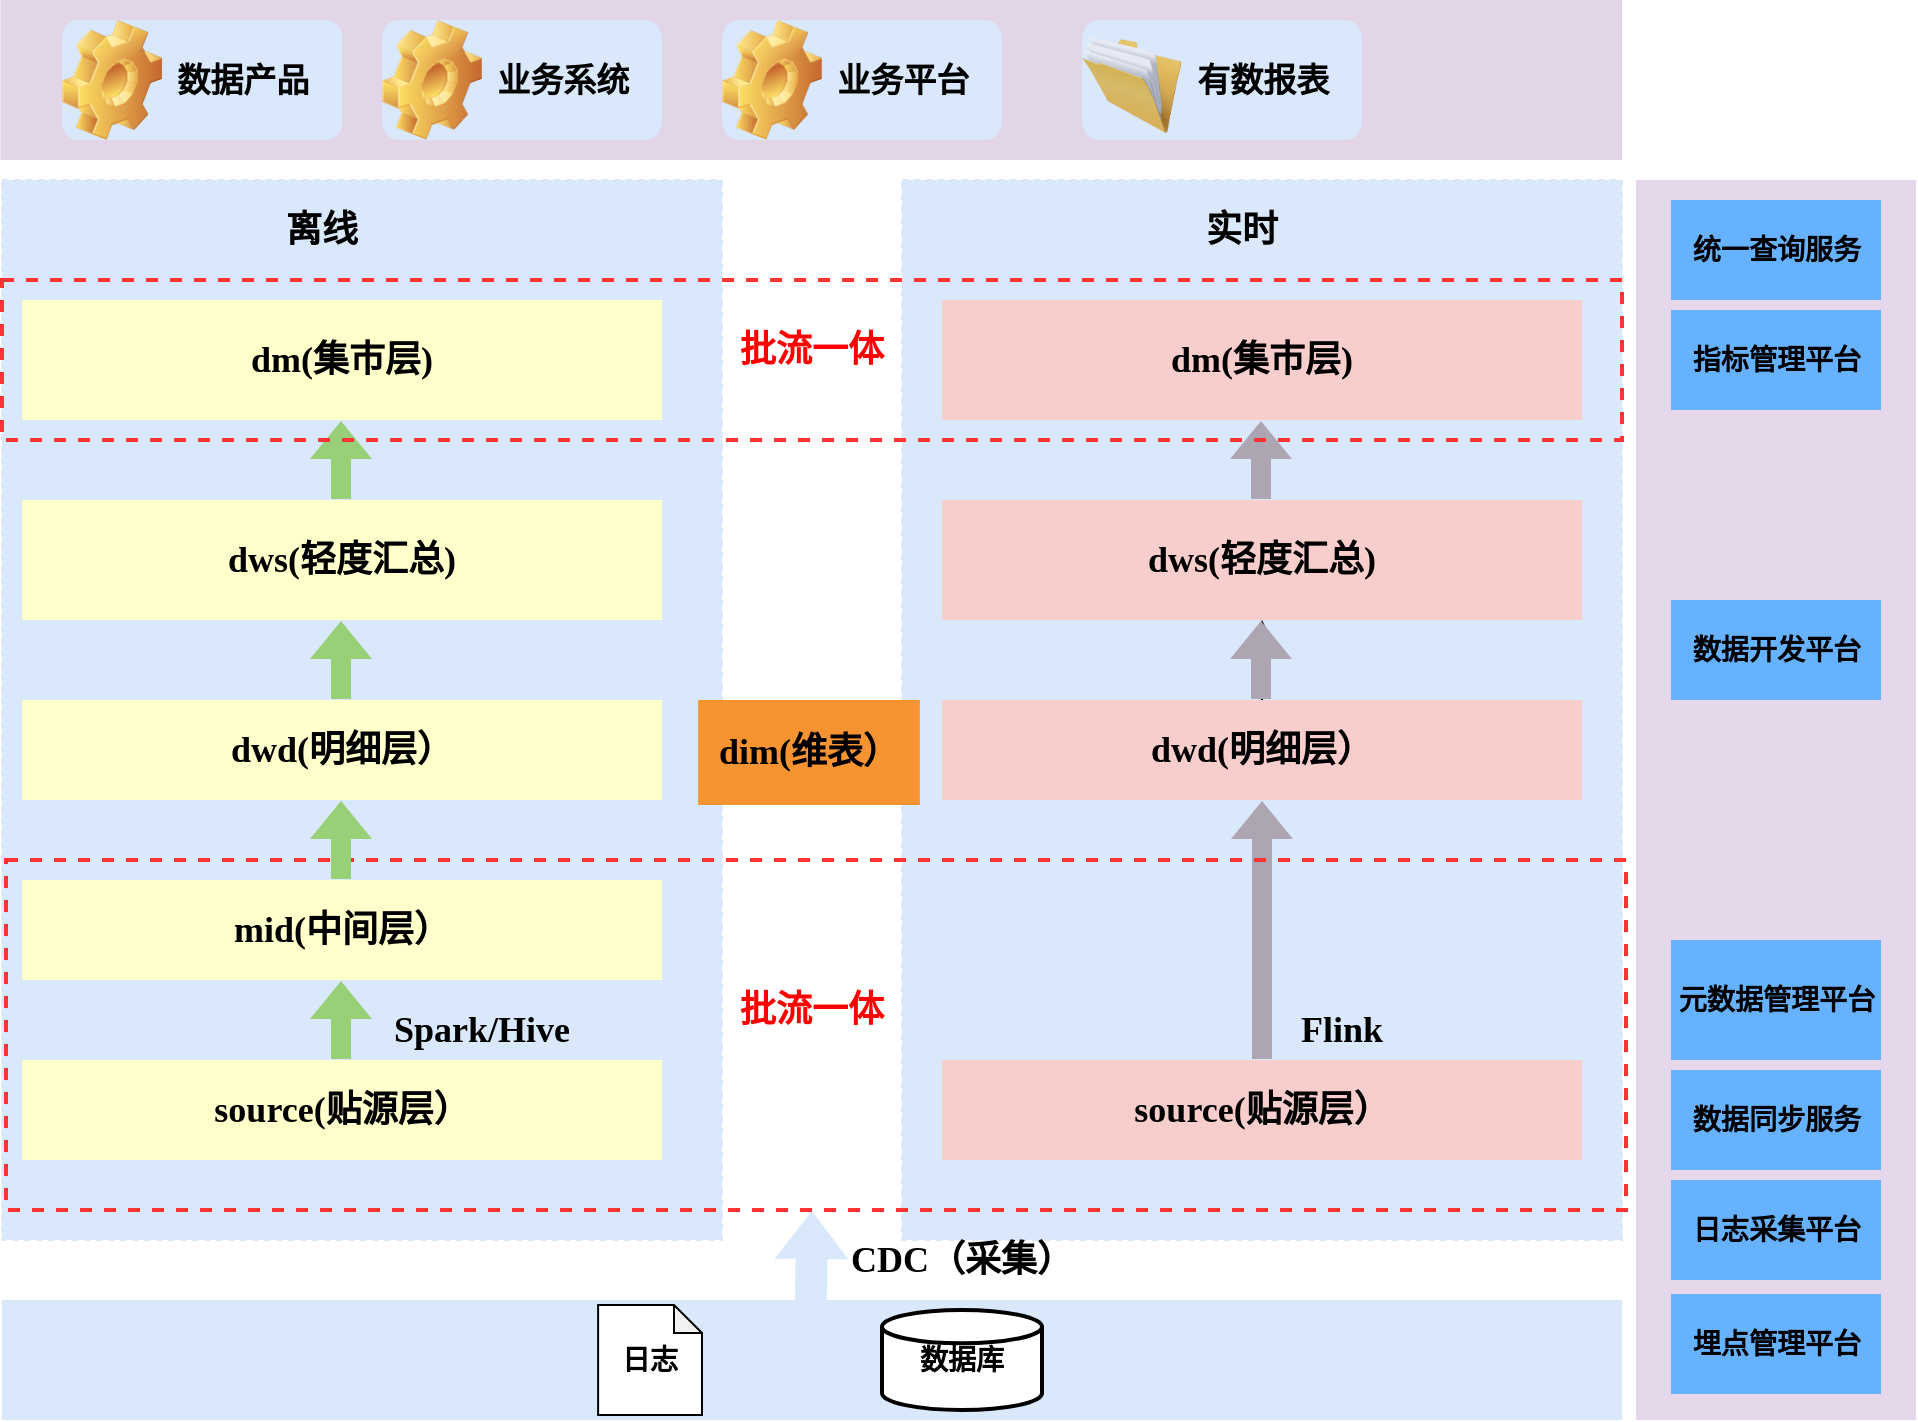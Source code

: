 <mxfile version="16.6.4" type="github">
  <diagram id="yBQkogD8sNwiqYRaZePr" name="第 1 页">
    <mxGraphModel dx="782" dy="479" grid="1" gridSize="10" guides="1" tooltips="1" connect="1" arrows="1" fold="1" page="1" pageScale="1" pageWidth="827" pageHeight="1169" math="0" shadow="0">
      <root>
        <mxCell id="0" />
        <mxCell id="1" parent="0" />
        <mxCell id="X9aOVJZBJ18JT7NjNBlV-81" value="" style="rounded=0;whiteSpace=wrap;html=1;dashed=1;fontFamily=Times New Roman;fillColor=#DAE8FC;strokeColor=#DAE8FC;strokeWidth=1;labelBackgroundColor=#E6E6E6;" parent="1" vertex="1">
          <mxGeometry x="10" y="140" width="360" height="530" as="geometry" />
        </mxCell>
        <mxCell id="X9aOVJZBJ18JT7NjNBlV-89" value="" style="rounded=0;whiteSpace=wrap;html=1;dashed=1;fontFamily=Times New Roman;fillColor=#DAE8FC;strokeColor=#DAE8FC;strokeWidth=1;" parent="1" vertex="1">
          <mxGeometry x="460" y="140" width="360" height="530" as="geometry" />
        </mxCell>
        <mxCell id="X9aOVJZBJ18JT7NjNBlV-15" value="&lt;h2&gt;&lt;font face=&quot;Times New Roman&quot;&gt;&lt;b&gt;dm(集市层)&lt;/b&gt;&lt;/font&gt;&lt;/h2&gt;" style="rounded=0;whiteSpace=wrap;html=1;fillColor=#FFFFCC;strokeColor=none;" parent="1" vertex="1">
          <mxGeometry x="20" y="200" width="320" height="60" as="geometry" />
        </mxCell>
        <mxCell id="X9aOVJZBJ18JT7NjNBlV-17" value="&lt;h2&gt;&lt;font face=&quot;Times New Roman&quot;&gt;dws(轻度汇总)&lt;/font&gt;&lt;/h2&gt;" style="rounded=0;whiteSpace=wrap;html=1;fillColor=#FFFFCC;strokeColor=none;" parent="1" vertex="1">
          <mxGeometry x="20" y="300" width="320" height="60" as="geometry" />
        </mxCell>
        <mxCell id="X9aOVJZBJ18JT7NjNBlV-18" value="&lt;h2&gt;&lt;font face=&quot;Times New Roman&quot;&gt;&lt;b&gt;dwd(明细层）&lt;/b&gt;&lt;/font&gt;&lt;/h2&gt;" style="rounded=0;whiteSpace=wrap;html=1;fillColor=#FFFFCC;strokeColor=none;" parent="1" vertex="1">
          <mxGeometry x="20" y="400" width="320" height="50" as="geometry" />
        </mxCell>
        <mxCell id="X9aOVJZBJ18JT7NjNBlV-19" value="&lt;h2&gt;&lt;font face=&quot;Times New Roman&quot;&gt;mid(中间层）&lt;/font&gt;&lt;/h2&gt;" style="rounded=0;whiteSpace=wrap;html=1;fillColor=#FFFFCC;strokeColor=none;" parent="1" vertex="1">
          <mxGeometry x="20" y="490" width="320" height="50" as="geometry" />
        </mxCell>
        <mxCell id="X9aOVJZBJ18JT7NjNBlV-20" value="&lt;h2&gt;&lt;font face=&quot;Times New Roman&quot;&gt;source(贴源层）&lt;/font&gt;&lt;/h2&gt;" style="rounded=0;whiteSpace=wrap;html=1;fillColor=#FFFFCC;strokeColor=none;" parent="1" vertex="1">
          <mxGeometry x="20" y="580" width="320" height="50" as="geometry" />
        </mxCell>
        <mxCell id="X9aOVJZBJ18JT7NjNBlV-26" value="&lt;h2&gt;&lt;br&gt;&lt;/h2&gt;" style="rounded=0;whiteSpace=wrap;html=1;fillColor=#dae8fc;strokeColor=none;" parent="1" vertex="1">
          <mxGeometry x="10" y="700" width="810" height="60" as="geometry" />
        </mxCell>
        <mxCell id="X9aOVJZBJ18JT7NjNBlV-38" value="&lt;h2&gt;&lt;b&gt;CDC（采集）&lt;/b&gt;&lt;/h2&gt;" style="text;html=1;strokeColor=none;fillColor=none;align=center;verticalAlign=middle;whiteSpace=wrap;rounded=0;dashed=1;fontFamily=Times New Roman;" parent="1" vertex="1">
          <mxGeometry x="430" y="670" width="120" height="20" as="geometry" />
        </mxCell>
        <mxCell id="X9aOVJZBJ18JT7NjNBlV-40" value="" style="shape=flexArrow;endArrow=classic;html=1;rounded=0;fontFamily=Times New Roman;fillColor=#97D077;strokeColor=none;" parent="1" edge="1">
          <mxGeometry width="50" height="50" relative="1" as="geometry">
            <mxPoint x="179.5" y="580" as="sourcePoint" />
            <mxPoint x="179.5" y="540" as="targetPoint" />
          </mxGeometry>
        </mxCell>
        <mxCell id="X9aOVJZBJ18JT7NjNBlV-43" value="" style="shape=flexArrow;endArrow=classic;html=1;rounded=0;fontFamily=Times New Roman;fillColor=#d5e8d4;strokeColor=none;" parent="1" edge="1">
          <mxGeometry width="50" height="50" relative="1" as="geometry">
            <mxPoint x="179.5" y="490" as="sourcePoint" />
            <mxPoint x="179.5" y="450" as="targetPoint" />
          </mxGeometry>
        </mxCell>
        <mxCell id="X9aOVJZBJ18JT7NjNBlV-44" value="" style="shape=flexArrow;endArrow=classic;html=1;rounded=0;fontFamily=Times New Roman;fillColor=#97D077;strokeColor=none;" parent="1" edge="1">
          <mxGeometry width="50" height="50" relative="1" as="geometry">
            <mxPoint x="179.5" y="400" as="sourcePoint" />
            <mxPoint x="179.5" y="360" as="targetPoint" />
          </mxGeometry>
        </mxCell>
        <mxCell id="X9aOVJZBJ18JT7NjNBlV-45" value="" style="shape=flexArrow;endArrow=classic;html=1;rounded=0;fontFamily=Times New Roman;fillColor=#97D077;strokeColor=none;" parent="1" edge="1">
          <mxGeometry width="50" height="50" relative="1" as="geometry">
            <mxPoint x="179.5" y="300" as="sourcePoint" />
            <mxPoint x="179.5" y="260" as="targetPoint" />
          </mxGeometry>
        </mxCell>
        <mxCell id="X9aOVJZBJ18JT7NjNBlV-46" value="&lt;h2&gt;Spark/Hive&lt;/h2&gt;" style="text;html=1;strokeColor=none;fillColor=none;align=center;verticalAlign=middle;whiteSpace=wrap;rounded=0;dashed=1;fontFamily=Times New Roman;" parent="1" vertex="1">
          <mxGeometry x="220" y="550" width="60" height="30" as="geometry" />
        </mxCell>
        <mxCell id="X9aOVJZBJ18JT7NjNBlV-48" value="&lt;h2&gt;&lt;font face=&quot;Times New Roman&quot;&gt;&lt;b&gt;dm(集市层)&lt;/b&gt;&lt;/font&gt;&lt;/h2&gt;" style="rounded=0;whiteSpace=wrap;html=1;fillColor=#f8cecc;strokeColor=none;" parent="1" vertex="1">
          <mxGeometry x="480" y="200" width="320" height="60" as="geometry" />
        </mxCell>
        <mxCell id="X9aOVJZBJ18JT7NjNBlV-49" value="&lt;h2&gt;&lt;font face=&quot;Times New Roman&quot;&gt;dws(轻度汇总)&lt;/font&gt;&lt;/h2&gt;" style="rounded=0;whiteSpace=wrap;html=1;fillColor=#f8cecc;strokeColor=none;" parent="1" vertex="1">
          <mxGeometry x="480" y="300" width="320" height="60" as="geometry" />
        </mxCell>
        <mxCell id="X9aOVJZBJ18JT7NjNBlV-79" value="" style="edgeStyle=orthogonalEdgeStyle;rounded=0;orthogonalLoop=1;jettySize=auto;html=1;fontFamily=Times New Roman;fillColor=none;" parent="1" source="X9aOVJZBJ18JT7NjNBlV-50" target="X9aOVJZBJ18JT7NjNBlV-49" edge="1">
          <mxGeometry relative="1" as="geometry" />
        </mxCell>
        <mxCell id="X9aOVJZBJ18JT7NjNBlV-50" value="&lt;h2&gt;&lt;font face=&quot;Times New Roman&quot;&gt;&lt;b&gt;dwd(明细层）&lt;/b&gt;&lt;/font&gt;&lt;/h2&gt;" style="rounded=0;whiteSpace=wrap;html=1;fillColor=#f8cecc;strokeColor=none;" parent="1" vertex="1">
          <mxGeometry x="480" y="400" width="320" height="50" as="geometry" />
        </mxCell>
        <mxCell id="X9aOVJZBJ18JT7NjNBlV-52" value="&lt;h2&gt;&lt;font face=&quot;Times New Roman&quot;&gt;source(贴源层）&lt;/font&gt;&lt;/h2&gt;" style="rounded=0;whiteSpace=wrap;html=1;fillColor=#f8cecc;strokeColor=none;" parent="1" vertex="1">
          <mxGeometry x="480" y="580" width="320" height="50" as="geometry" />
        </mxCell>
        <mxCell id="X9aOVJZBJ18JT7NjNBlV-54" value="" style="shape=flexArrow;endArrow=classic;html=1;rounded=0;fontFamily=Times New Roman;fillColor=#AEA5B3;strokeColor=none;entryX=0.5;entryY=1;entryDx=0;entryDy=0;exitX=0.5;exitY=0;exitDx=0;exitDy=0;" parent="1" source="X9aOVJZBJ18JT7NjNBlV-52" target="X9aOVJZBJ18JT7NjNBlV-50" edge="1">
          <mxGeometry width="50" height="50" relative="1" as="geometry">
            <mxPoint x="640" y="590" as="sourcePoint" />
            <mxPoint x="639.5" y="550" as="targetPoint" />
          </mxGeometry>
        </mxCell>
        <mxCell id="X9aOVJZBJ18JT7NjNBlV-55" value="" style="shape=flexArrow;endArrow=classic;html=1;rounded=0;fontFamily=Times New Roman;fillColor=#AEA5B3;strokeColor=none;" parent="1" edge="1">
          <mxGeometry width="50" height="50" relative="1" as="geometry">
            <mxPoint x="639.5" y="400" as="sourcePoint" />
            <mxPoint x="639.5" y="360" as="targetPoint" />
          </mxGeometry>
        </mxCell>
        <mxCell id="X9aOVJZBJ18JT7NjNBlV-57" value="&lt;h2&gt;Flink&lt;/h2&gt;" style="text;html=1;strokeColor=none;fillColor=none;align=center;verticalAlign=middle;whiteSpace=wrap;rounded=0;dashed=1;fontFamily=Times New Roman;" parent="1" vertex="1">
          <mxGeometry x="650" y="550" width="60" height="30" as="geometry" />
        </mxCell>
        <mxCell id="X9aOVJZBJ18JT7NjNBlV-72" value="" style="shape=flexArrow;endArrow=classic;html=1;rounded=0;fontFamily=Times New Roman;fillColor=#AEA5B3;strokeColor=none;" parent="1" edge="1">
          <mxGeometry width="50" height="50" relative="1" as="geometry">
            <mxPoint x="639.5" y="300" as="sourcePoint" />
            <mxPoint x="639.5" y="260" as="targetPoint" />
          </mxGeometry>
        </mxCell>
        <mxCell id="X9aOVJZBJ18JT7NjNBlV-70" value="&lt;h2&gt;&lt;font face=&quot;Times New Roman&quot;&gt;dim(维表）&lt;/font&gt;&lt;/h2&gt;" style="rounded=0;whiteSpace=wrap;html=1;fillColor=#F79431;strokeColor=none;" parent="1" vertex="1">
          <mxGeometry x="358.06" y="400" width="110.87" height="52.5" as="geometry" />
        </mxCell>
        <mxCell id="X9aOVJZBJ18JT7NjNBlV-76" value="" style="shape=flexArrow;endArrow=classic;html=1;rounded=0;fontFamily=Times New Roman;fillColor=#dae8fc;width=16;endSize=7.67;strokeColor=none;" parent="1" edge="1">
          <mxGeometry width="50" height="50" relative="1" as="geometry">
            <mxPoint x="414.5" y="705" as="sourcePoint" />
            <mxPoint x="414.99" y="655" as="targetPoint" />
          </mxGeometry>
        </mxCell>
        <mxCell id="X9aOVJZBJ18JT7NjNBlV-83" value="" style="rounded=0;whiteSpace=wrap;html=1;dashed=1;fontFamily=Times New Roman;fillColor=none;strokeColor=#FF3333;strokeWidth=2;" parent="1" vertex="1">
          <mxGeometry x="12" y="480" width="810" height="175" as="geometry" />
        </mxCell>
        <mxCell id="X9aOVJZBJ18JT7NjNBlV-84" value="&lt;h2&gt;&lt;font color=&quot;#ff0000&quot;&gt;批流一体&lt;/font&gt;&lt;/h2&gt;" style="text;html=1;strokeColor=none;fillColor=none;align=center;verticalAlign=middle;whiteSpace=wrap;rounded=0;dashed=1;fontFamily=Times New Roman;" parent="1" vertex="1">
          <mxGeometry x="360" y="550" width="110" height="10" as="geometry" />
        </mxCell>
        <mxCell id="X9aOVJZBJ18JT7NjNBlV-88" value="&lt;h2&gt;&lt;br&gt;&lt;/h2&gt;" style="rounded=0;whiteSpace=wrap;html=1;fillColor=#e1d5e7;strokeColor=none;" parent="1" vertex="1">
          <mxGeometry x="9.24" y="50" width="810.76" height="80" as="geometry" />
        </mxCell>
        <mxCell id="X9aOVJZBJ18JT7NjNBlV-91" value="" style="rounded=0;whiteSpace=wrap;html=1;dashed=1;fontFamily=Times New Roman;fillColor=none;strokeColor=#FF3333;strokeWidth=2;" parent="1" vertex="1">
          <mxGeometry x="10" y="190" width="810" height="80" as="geometry" />
        </mxCell>
        <mxCell id="X9aOVJZBJ18JT7NjNBlV-92" value="&lt;h2&gt;&lt;font color=&quot;#ff0000&quot;&gt;批流一体&lt;/font&gt;&lt;/h2&gt;" style="text;html=1;strokeColor=none;fillColor=none;align=center;verticalAlign=middle;whiteSpace=wrap;rounded=0;dashed=1;fontFamily=Times New Roman;" parent="1" vertex="1">
          <mxGeometry x="360" y="220" width="110" height="10" as="geometry" />
        </mxCell>
        <mxCell id="X9aOVJZBJ18JT7NjNBlV-94" value="&lt;h2&gt;&lt;font color=&quot;#000000&quot;&gt;离线&lt;/font&gt;&lt;/h2&gt;" style="text;html=1;strokeColor=none;fillColor=none;align=center;verticalAlign=middle;whiteSpace=wrap;rounded=0;dashed=1;fontFamily=Times New Roman;fontColor=#FF0000;" parent="1" vertex="1">
          <mxGeometry x="140" y="150" width="60" height="30" as="geometry" />
        </mxCell>
        <mxCell id="X9aOVJZBJ18JT7NjNBlV-95" value="&lt;h2&gt;&lt;font color=&quot;#000000&quot;&gt;实时&lt;/font&gt;&lt;/h2&gt;" style="text;html=1;strokeColor=none;fillColor=none;align=center;verticalAlign=middle;whiteSpace=wrap;rounded=0;dashed=1;fontFamily=Times New Roman;fontColor=#FF0000;" parent="1" vertex="1">
          <mxGeometry x="600" y="150" width="60" height="30" as="geometry" />
        </mxCell>
        <mxCell id="X9aOVJZBJ18JT7NjNBlV-96" value="" style="shape=flexArrow;endArrow=classic;html=1;rounded=0;fontFamily=Times New Roman;fillColor=#97D077;strokeColor=none;" parent="1" edge="1">
          <mxGeometry width="50" height="50" relative="1" as="geometry">
            <mxPoint x="179.5" y="490" as="sourcePoint" />
            <mxPoint x="179.5" y="450" as="targetPoint" />
          </mxGeometry>
        </mxCell>
        <mxCell id="X9aOVJZBJ18JT7NjNBlV-113" value="" style="rounded=0;whiteSpace=wrap;html=1;dashed=1;labelBackgroundColor=#E1D5E7;fontFamily=Times New Roman;strokeColor=none;strokeWidth=2;fillColor=#E5D8EB;" parent="1" vertex="1">
          <mxGeometry x="827" y="140" width="140" height="620" as="geometry" />
        </mxCell>
        <mxCell id="As9_9Nimq-O4MdQxtgSM-15" value="" style="group" parent="1" vertex="1" connectable="0">
          <mxGeometry x="550" y="60" width="140" height="60" as="geometry" />
        </mxCell>
        <mxCell id="As9_9Nimq-O4MdQxtgSM-12" value="&lt;h2&gt;&amp;nbsp; &amp;nbsp; &amp;nbsp; &amp;nbsp; &amp;nbsp; 有数报表&lt;/h2&gt;" style="rounded=1;whiteSpace=wrap;html=1;dashed=1;labelBorderColor=none;fontFamily=Times New Roman;fontSize=11;fontColor=none;strokeColor=none;fillColor=#DAE8FC;" parent="As9_9Nimq-O4MdQxtgSM-15" vertex="1">
          <mxGeometry width="140" height="60" as="geometry" />
        </mxCell>
        <mxCell id="As9_9Nimq-O4MdQxtgSM-2" value="" style="image;html=1;image=img/lib/clip_art/general/Full_Folder_128x128.png;dashed=1;labelBorderColor=none;fontFamily=Times New Roman;fontSize=11;fontColor=none;strokeColor=#CC0000;fillColor=#99CCFF;" parent="As9_9Nimq-O4MdQxtgSM-15" vertex="1">
          <mxGeometry y="5" width="50" height="55" as="geometry" />
        </mxCell>
        <mxCell id="As9_9Nimq-O4MdQxtgSM-21" value="" style="group" parent="1" vertex="1" connectable="0">
          <mxGeometry x="40" y="60" width="140" height="60" as="geometry" />
        </mxCell>
        <mxCell id="As9_9Nimq-O4MdQxtgSM-22" value="&lt;h2&gt;&amp;nbsp; &amp;nbsp; &amp;nbsp; &amp;nbsp; &amp;nbsp; 数据产品&lt;/h2&gt;" style="rounded=1;whiteSpace=wrap;html=1;dashed=1;labelBorderColor=none;fontFamily=Times New Roman;fontSize=11;fontColor=none;strokeColor=none;fillColor=#DAE8FC;" parent="As9_9Nimq-O4MdQxtgSM-21" vertex="1">
          <mxGeometry width="140" height="60" as="geometry" />
        </mxCell>
        <mxCell id="As9_9Nimq-O4MdQxtgSM-23" value="" style="shape=image;html=1;verticalLabelPosition=bottom;verticalAlign=top;imageAspect=0;image=img/clipart/Gear_128x128.png;dashed=1;labelBorderColor=none;fontFamily=Times New Roman;fontSize=11;fontColor=none;strokeColor=#CC0000;fillColor=#DAE8FC;" parent="As9_9Nimq-O4MdQxtgSM-21" vertex="1">
          <mxGeometry width="50" height="60" as="geometry" />
        </mxCell>
        <mxCell id="0jsYW7mjkBVJK00ZDQxi-10" value="" style="group" parent="As9_9Nimq-O4MdQxtgSM-21" vertex="1" connectable="0">
          <mxGeometry width="140" height="60" as="geometry" />
        </mxCell>
        <mxCell id="0jsYW7mjkBVJK00ZDQxi-11" value="&lt;h2&gt;&amp;nbsp; &amp;nbsp; &amp;nbsp; &amp;nbsp; &amp;nbsp; 数据产品&lt;/h2&gt;" style="rounded=1;whiteSpace=wrap;html=1;dashed=1;labelBorderColor=none;fontFamily=Times New Roman;fontSize=11;fontColor=none;strokeColor=none;fillColor=#DAE8FC;" parent="0jsYW7mjkBVJK00ZDQxi-10" vertex="1">
          <mxGeometry width="140" height="60" as="geometry" />
        </mxCell>
        <mxCell id="0jsYW7mjkBVJK00ZDQxi-12" value="" style="shape=image;html=1;verticalLabelPosition=bottom;verticalAlign=top;imageAspect=0;image=img/clipart/Gear_128x128.png;dashed=1;labelBorderColor=none;fontFamily=Times New Roman;fontSize=11;fontColor=none;strokeColor=#CC0000;fillColor=#DAE8FC;" parent="0jsYW7mjkBVJK00ZDQxi-10" vertex="1">
          <mxGeometry width="50" height="60" as="geometry" />
        </mxCell>
        <mxCell id="0jsYW7mjkBVJK00ZDQxi-13" value="" style="shape=image;html=1;verticalLabelPosition=bottom;verticalAlign=top;imageAspect=0;image=img/clipart/Gear_128x128.png;dashed=1;labelBorderColor=none;fontFamily=Times New Roman;fontSize=11;fontColor=none;strokeColor=#CC0000;fillColor=#DAE8FC;" parent="0jsYW7mjkBVJK00ZDQxi-10" vertex="1">
          <mxGeometry width="50" height="60" as="geometry" />
        </mxCell>
        <mxCell id="0jsYW7mjkBVJK00ZDQxi-14" value="" style="group" parent="0jsYW7mjkBVJK00ZDQxi-10" vertex="1" connectable="0">
          <mxGeometry width="140" height="60" as="geometry" />
        </mxCell>
        <mxCell id="0jsYW7mjkBVJK00ZDQxi-15" value="&lt;h2&gt;&amp;nbsp; &amp;nbsp; &amp;nbsp; &amp;nbsp; &amp;nbsp; 数据产品&lt;/h2&gt;" style="rounded=1;whiteSpace=wrap;html=1;dashed=1;labelBorderColor=none;fontFamily=Times New Roman;fontSize=11;fontColor=none;strokeColor=none;fillColor=#DAE8FC;" parent="0jsYW7mjkBVJK00ZDQxi-14" vertex="1">
          <mxGeometry width="140" height="60" as="geometry" />
        </mxCell>
        <mxCell id="0jsYW7mjkBVJK00ZDQxi-16" value="" style="shape=image;html=1;verticalLabelPosition=bottom;verticalAlign=top;imageAspect=0;image=img/clipart/Gear_128x128.png;dashed=1;labelBorderColor=none;fontFamily=Times New Roman;fontSize=11;fontColor=none;strokeColor=#CC0000;fillColor=#DAE8FC;" parent="0jsYW7mjkBVJK00ZDQxi-14" vertex="1">
          <mxGeometry width="50" height="60" as="geometry" />
        </mxCell>
        <mxCell id="0jsYW7mjkBVJK00ZDQxi-17" value="" style="group" parent="0jsYW7mjkBVJK00ZDQxi-14" vertex="1" connectable="0">
          <mxGeometry width="140" height="60" as="geometry" />
        </mxCell>
        <mxCell id="0jsYW7mjkBVJK00ZDQxi-18" value="&lt;h2&gt;&amp;nbsp; &amp;nbsp; &amp;nbsp; &amp;nbsp; &amp;nbsp; 数据产品&lt;/h2&gt;" style="rounded=1;whiteSpace=wrap;html=1;dashed=1;labelBorderColor=none;fontFamily=Times New Roman;fontSize=11;fontColor=none;strokeColor=none;fillColor=#DAE8FC;" parent="0jsYW7mjkBVJK00ZDQxi-17" vertex="1">
          <mxGeometry width="140" height="60" as="geometry" />
        </mxCell>
        <mxCell id="0jsYW7mjkBVJK00ZDQxi-19" value="" style="shape=image;html=1;verticalLabelPosition=bottom;verticalAlign=top;imageAspect=0;image=img/clipart/Gear_128x128.png;dashed=1;labelBorderColor=none;fontFamily=Times New Roman;fontSize=11;fontColor=none;strokeColor=#CC0000;fillColor=#DAE8FC;" parent="0jsYW7mjkBVJK00ZDQxi-17" vertex="1">
          <mxGeometry width="50" height="60" as="geometry" />
        </mxCell>
        <mxCell id="0jsYW7mjkBVJK00ZDQxi-20" value="" style="shape=image;html=1;verticalLabelPosition=bottom;verticalAlign=top;imageAspect=0;image=img/clipart/Gear_128x128.png;dashed=1;labelBorderColor=none;fontFamily=Times New Roman;fontSize=11;fontColor=none;strokeColor=#CC0000;fillColor=#DAE8FC;" parent="0jsYW7mjkBVJK00ZDQxi-17" vertex="1">
          <mxGeometry width="50" height="60" as="geometry" />
        </mxCell>
        <mxCell id="As9_9Nimq-O4MdQxtgSM-24" value="" style="group" parent="1" vertex="1" connectable="0">
          <mxGeometry x="200" y="60" width="140" height="60" as="geometry" />
        </mxCell>
        <mxCell id="As9_9Nimq-O4MdQxtgSM-26" value="" style="shape=image;html=1;verticalLabelPosition=bottom;verticalAlign=top;imageAspect=0;image=img/clipart/Gear_128x128.png;dashed=1;labelBorderColor=none;fontFamily=Times New Roman;fontSize=11;fontColor=none;strokeColor=#CC0000;fillColor=#DAE8FC;" parent="As9_9Nimq-O4MdQxtgSM-24" vertex="1">
          <mxGeometry width="50" height="60" as="geometry" />
        </mxCell>
        <mxCell id="0jsYW7mjkBVJK00ZDQxi-9" value="" style="group" parent="As9_9Nimq-O4MdQxtgSM-24" vertex="1" connectable="0">
          <mxGeometry width="140" height="60" as="geometry" />
        </mxCell>
        <mxCell id="As9_9Nimq-O4MdQxtgSM-25" value="&lt;h2&gt;&amp;nbsp; &amp;nbsp; &amp;nbsp; &amp;nbsp; &amp;nbsp; 业务系统&lt;/h2&gt;" style="rounded=1;whiteSpace=wrap;html=1;dashed=1;labelBorderColor=none;fontFamily=Times New Roman;fontSize=11;fontColor=none;strokeColor=none;fillColor=#DAE8FC;" parent="0jsYW7mjkBVJK00ZDQxi-9" vertex="1">
          <mxGeometry width="140" height="60" as="geometry" />
        </mxCell>
        <mxCell id="0jsYW7mjkBVJK00ZDQxi-8" value="" style="shape=image;html=1;verticalLabelPosition=bottom;verticalAlign=top;imageAspect=0;image=img/clipart/Gear_128x128.png;dashed=1;labelBorderColor=none;fontFamily=Times New Roman;fontSize=11;fontColor=none;strokeColor=#CC0000;fillColor=#DAE8FC;" parent="0jsYW7mjkBVJK00ZDQxi-9" vertex="1">
          <mxGeometry width="50" height="60" as="geometry" />
        </mxCell>
        <mxCell id="As9_9Nimq-O4MdQxtgSM-27" value="" style="group" parent="1" vertex="1" connectable="0">
          <mxGeometry x="370" y="60" width="140" height="60" as="geometry" />
        </mxCell>
        <mxCell id="As9_9Nimq-O4MdQxtgSM-29" value="" style="shape=image;html=1;verticalLabelPosition=bottom;verticalAlign=top;imageAspect=0;image=img/clipart/Gear_128x128.png;dashed=1;labelBorderColor=none;fontFamily=Times New Roman;fontSize=11;fontColor=none;strokeColor=#CC0000;fillColor=#DAE8FC;" parent="As9_9Nimq-O4MdQxtgSM-27" vertex="1">
          <mxGeometry width="50" height="60" as="geometry" />
        </mxCell>
        <mxCell id="0jsYW7mjkBVJK00ZDQxi-3" value="" style="shape=image;html=1;verticalLabelPosition=bottom;verticalAlign=top;imageAspect=0;image=img/clipart/Gear_128x128.png;dashed=1;labelBorderColor=none;fontFamily=Times New Roman;fontSize=11;fontColor=none;strokeColor=#CC0000;fillColor=#DAE8FC;" parent="As9_9Nimq-O4MdQxtgSM-27" vertex="1">
          <mxGeometry width="50" height="60" as="geometry" />
        </mxCell>
        <mxCell id="0jsYW7mjkBVJK00ZDQxi-7" value="" style="group" parent="As9_9Nimq-O4MdQxtgSM-27" vertex="1" connectable="0">
          <mxGeometry width="140" height="60" as="geometry" />
        </mxCell>
        <mxCell id="As9_9Nimq-O4MdQxtgSM-28" value="&lt;h2&gt;&amp;nbsp; &amp;nbsp; &amp;nbsp; &amp;nbsp; &amp;nbsp; 业务平台&lt;/h2&gt;" style="rounded=1;whiteSpace=wrap;html=1;dashed=1;labelBorderColor=none;fontFamily=Times New Roman;fontSize=11;fontColor=none;strokeColor=none;fillColor=#DAE8FC;" parent="0jsYW7mjkBVJK00ZDQxi-7" vertex="1">
          <mxGeometry width="140" height="60" as="geometry" />
        </mxCell>
        <mxCell id="0jsYW7mjkBVJK00ZDQxi-6" value="" style="shape=image;html=1;verticalLabelPosition=bottom;verticalAlign=top;imageAspect=0;image=img/clipart/Gear_128x128.png;dashed=1;labelBorderColor=none;fontFamily=Times New Roman;fontSize=11;fontColor=none;strokeColor=#CC0000;fillColor=#DAE8FC;" parent="0jsYW7mjkBVJK00ZDQxi-7" vertex="1">
          <mxGeometry width="50" height="60" as="geometry" />
        </mxCell>
        <mxCell id="0jsYW7mjkBVJK00ZDQxi-1" value="&lt;h3&gt;数据库&lt;/h3&gt;" style="strokeWidth=2;html=1;shape=mxgraph.flowchart.database;whiteSpace=wrap;" parent="1" vertex="1">
          <mxGeometry x="450" y="705" width="80" height="50" as="geometry" />
        </mxCell>
        <mxCell id="0jsYW7mjkBVJK00ZDQxi-23" value="&lt;h3&gt;日志&lt;/h3&gt;" style="shape=note;whiteSpace=wrap;html=1;backgroundOutline=1;darkOpacity=0.05;size=14;" parent="1" vertex="1">
          <mxGeometry x="308.06" y="702.5" width="51.94" height="55" as="geometry" />
        </mxCell>
        <mxCell id="1MsRyuQZ5NE7aAgOm8JP-3" value="&lt;h3&gt;埋点管理平台&lt;/h3&gt;" style="rounded=0;whiteSpace=wrap;html=1;strokeColor=none;fillColor=#66B2FF;" vertex="1" parent="1">
          <mxGeometry x="844.5" y="697" width="105" height="50" as="geometry" />
        </mxCell>
        <mxCell id="1MsRyuQZ5NE7aAgOm8JP-4" value="&lt;h3&gt;日志采集平台&lt;/h3&gt;" style="rounded=0;whiteSpace=wrap;html=1;strokeColor=none;fillColor=#66B2FF;" vertex="1" parent="1">
          <mxGeometry x="844.5" y="640" width="105" height="50" as="geometry" />
        </mxCell>
        <mxCell id="1MsRyuQZ5NE7aAgOm8JP-5" value="&lt;h3&gt;数据开发平台&lt;/h3&gt;" style="rounded=0;whiteSpace=wrap;html=1;strokeColor=none;fillColor=#66B2FF;" vertex="1" parent="1">
          <mxGeometry x="844.5" y="350" width="105" height="50" as="geometry" />
        </mxCell>
        <mxCell id="1MsRyuQZ5NE7aAgOm8JP-7" value="&lt;h3&gt;元数据管理平台&lt;/h3&gt;" style="rounded=0;whiteSpace=wrap;html=1;strokeColor=none;fillColor=#66B2FF;" vertex="1" parent="1">
          <mxGeometry x="844.5" y="520" width="105" height="60" as="geometry" />
        </mxCell>
        <mxCell id="1MsRyuQZ5NE7aAgOm8JP-8" value="&lt;h3&gt;统一查询服务&lt;/h3&gt;" style="rounded=0;whiteSpace=wrap;html=1;strokeColor=none;fillColor=#66B2FF;" vertex="1" parent="1">
          <mxGeometry x="844.5" y="150" width="105" height="50" as="geometry" />
        </mxCell>
        <mxCell id="1MsRyuQZ5NE7aAgOm8JP-11" value="&lt;h3&gt;数据同步服务&lt;/h3&gt;" style="rounded=0;whiteSpace=wrap;html=1;strokeColor=none;fillColor=#66B2FF;" vertex="1" parent="1">
          <mxGeometry x="844.5" y="585" width="105" height="50" as="geometry" />
        </mxCell>
        <mxCell id="1MsRyuQZ5NE7aAgOm8JP-12" value="&lt;h3&gt;指标管理平台&lt;/h3&gt;" style="rounded=0;whiteSpace=wrap;html=1;strokeColor=none;fillColor=#66B2FF;" vertex="1" parent="1">
          <mxGeometry x="844.5" y="205" width="105" height="50" as="geometry" />
        </mxCell>
      </root>
    </mxGraphModel>
  </diagram>
</mxfile>
